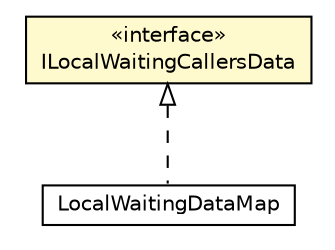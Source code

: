 #!/usr/local/bin/dot
#
# Class diagram 
# Generated by UMLGraph version R5_6-24-gf6e263 (http://www.umlgraph.org/)
#

digraph G {
	edge [fontname="Helvetica",fontsize=10,labelfontname="Helvetica",labelfontsize=10];
	node [fontname="Helvetica",fontsize=10,shape=plaintext];
	nodesep=0.25;
	ranksep=0.5;
	// org.universAAL.middleware.service.data.LocalWaitingDataMap
	c252013 [label=<<table title="org.universAAL.middleware.service.data.LocalWaitingDataMap" border="0" cellborder="1" cellspacing="0" cellpadding="2" port="p" href="./LocalWaitingDataMap.html">
		<tr><td><table border="0" cellspacing="0" cellpadding="1">
<tr><td align="center" balign="center"> LocalWaitingDataMap </td></tr>
		</table></td></tr>
		</table>>, URL="./LocalWaitingDataMap.html", fontname="Helvetica", fontcolor="black", fontsize=10.0];
	// org.universAAL.middleware.service.data.ILocalWaitingCallersData
	c252016 [label=<<table title="org.universAAL.middleware.service.data.ILocalWaitingCallersData" border="0" cellborder="1" cellspacing="0" cellpadding="2" port="p" bgcolor="lemonChiffon" href="./ILocalWaitingCallersData.html">
		<tr><td><table border="0" cellspacing="0" cellpadding="1">
<tr><td align="center" balign="center"> &#171;interface&#187; </td></tr>
<tr><td align="center" balign="center"> ILocalWaitingCallersData </td></tr>
		</table></td></tr>
		</table>>, URL="./ILocalWaitingCallersData.html", fontname="Helvetica", fontcolor="black", fontsize=10.0];
	//org.universAAL.middleware.service.data.LocalWaitingDataMap implements org.universAAL.middleware.service.data.ILocalWaitingCallersData
	c252016:p -> c252013:p [dir=back,arrowtail=empty,style=dashed];
}

